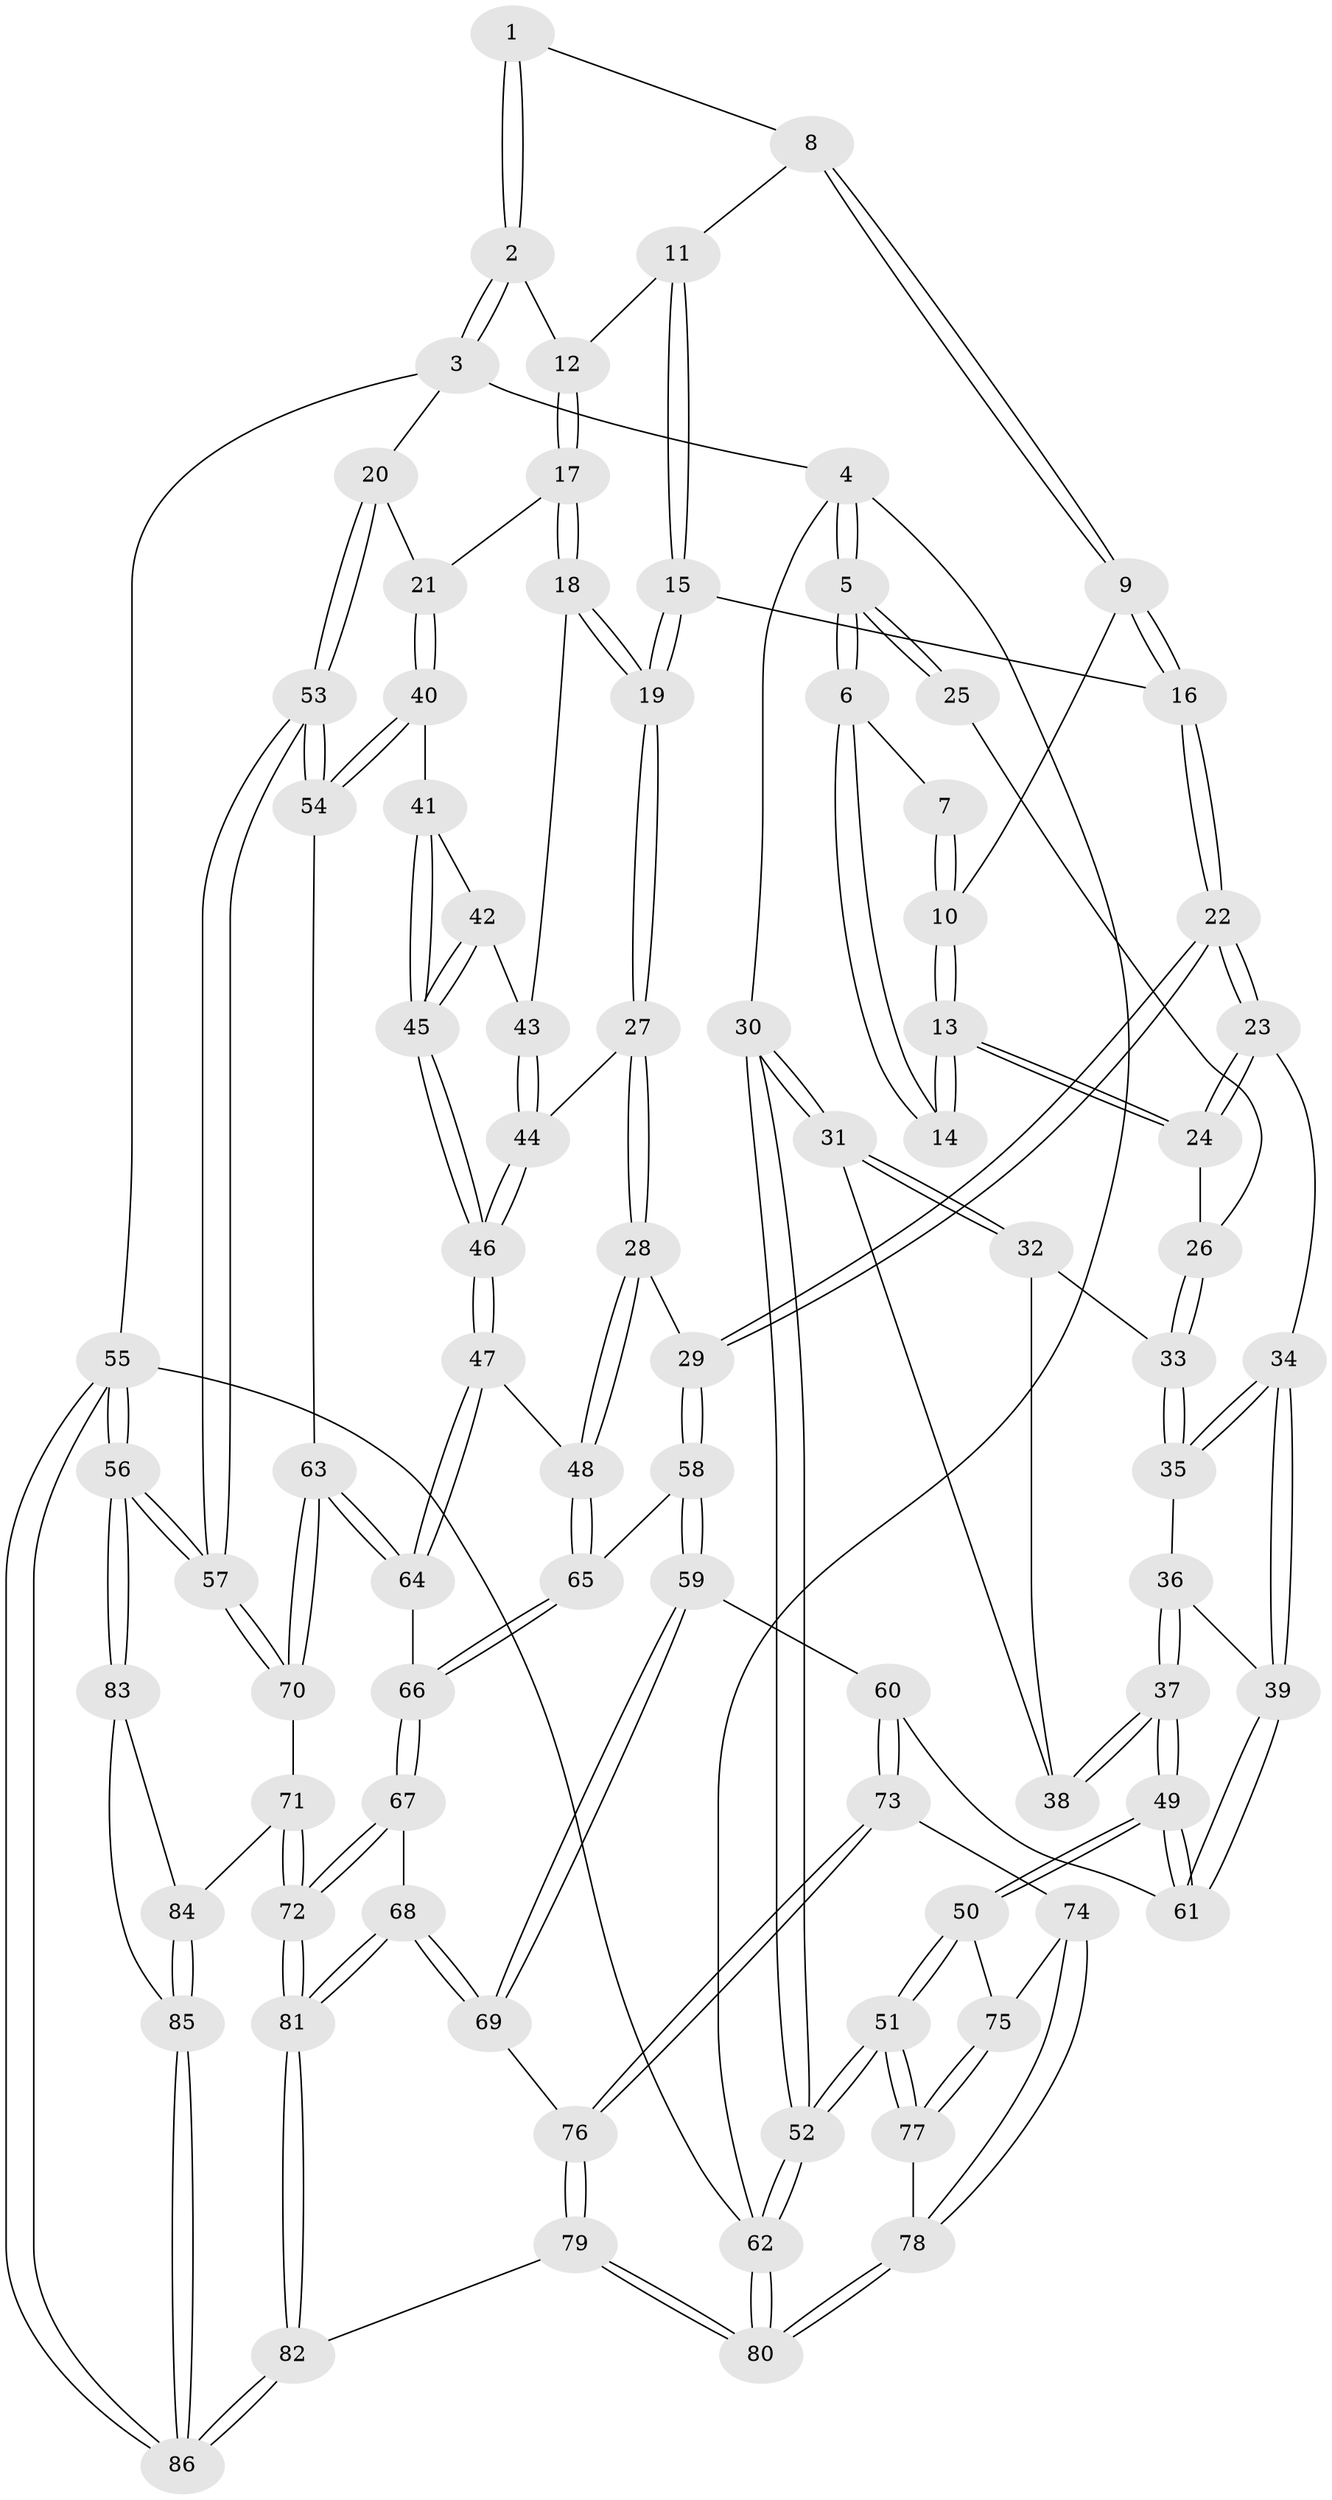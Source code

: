 // Generated by graph-tools (version 1.1) at 2025/27/03/09/25 03:27:10]
// undirected, 86 vertices, 212 edges
graph export_dot {
graph [start="1"]
  node [color=gray90,style=filled];
  1 [pos="+0.46773003490766224+0"];
  2 [pos="+0.9339468532619476+0"];
  3 [pos="+1+0"];
  4 [pos="+0+0"];
  5 [pos="+0+0"];
  6 [pos="+0.14368250964316984+0"];
  7 [pos="+0.18891007244083305+0"];
  8 [pos="+0.5211345992650986+0.0635317738583496"];
  9 [pos="+0.5085466153174892+0.12136107045361459"];
  10 [pos="+0.4854515267464797+0.1290683110611616"];
  11 [pos="+0.7346424569509687+0.02300444292111326"];
  12 [pos="+0.8877613484238305+0"];
  13 [pos="+0.37691431297194067+0.18039967734074597"];
  14 [pos="+0.36973870062123776+0.17516396077101196"];
  15 [pos="+0.653883086013623+0.1866805918833881"];
  16 [pos="+0.5253459117196624+0.1341398838558394"];
  17 [pos="+0.81976049756438+0.29810694406369553"];
  18 [pos="+0.7476596370399807+0.32072860646915063"];
  19 [pos="+0.6925351935014411+0.32103888653922347"];
  20 [pos="+1+0.1685803454453306"];
  21 [pos="+0.902374304405375+0.3163993925731036"];
  22 [pos="+0.5127909507860421+0.41185651250309446"];
  23 [pos="+0.4580429526169843+0.3967202130897058"];
  24 [pos="+0.3932640114506038+0.2888335300578896"];
  25 [pos="+0.20355770436939274+0.21574169446489722"];
  26 [pos="+0.19685716210909282+0.31474507908586774"];
  27 [pos="+0.6750506836398351+0.33647159005244515"];
  28 [pos="+0.5821995267035578+0.4042562146137115"];
  29 [pos="+0.5206273459958544+0.41516801309913637"];
  30 [pos="+0+0.22005453368150654"];
  31 [pos="+0+0.2273612529687952"];
  32 [pos="+0.15619867199988832+0.3336236402868615"];
  33 [pos="+0.19211795010342472+0.322174672439334"];
  34 [pos="+0.45316027832680833+0.3993359053972534"];
  35 [pos="+0.21147463549796772+0.350804337675804"];
  36 [pos="+0.22794398810539587+0.3917223555288571"];
  37 [pos="+0.13443320911891457+0.5386900331767926"];
  38 [pos="+0.11486898022332491+0.46696433145681315"];
  39 [pos="+0.3260282781547554+0.48339754358188664"];
  40 [pos="+0.9350765955522286+0.49166663810256633"];
  41 [pos="+0.9141430054473173+0.4977590781139714"];
  42 [pos="+0.7982721088142456+0.4281843980962749"];
  43 [pos="+0.7893151817235078+0.4118393526960275"];
  44 [pos="+0.7664922302237904+0.5085011884569725"];
  45 [pos="+0.8186841064458851+0.5507124390472581"];
  46 [pos="+0.7911432119304261+0.5831309526517131"];
  47 [pos="+0.772470874380611+0.6164387763763994"];
  48 [pos="+0.7009373633119906+0.5764993584949605"];
  49 [pos="+0.14267716060630112+0.6354642368398085"];
  50 [pos="+0.11029855239525779+0.6651122500988266"];
  51 [pos="+0+0.7747513838713497"];
  52 [pos="+0+0.7999705841917202"];
  53 [pos="+1+0.5585991405366173"];
  54 [pos="+1+0.556767542871377"];
  55 [pos="+1+1"];
  56 [pos="+1+1"];
  57 [pos="+1+0.9485286950632777"];
  58 [pos="+0.49675824546306674+0.6719422116864734"];
  59 [pos="+0.49069904236123163+0.6800679084349301"];
  60 [pos="+0.41950413505120826+0.6942809747878739"];
  61 [pos="+0.24434669368793224+0.6077857622038659"];
  62 [pos="+0+1"];
  63 [pos="+0.8623263483119419+0.7026668573857215"];
  64 [pos="+0.7882722010025162+0.6679700991754766"];
  65 [pos="+0.5523371711423426+0.665445312067168"];
  66 [pos="+0.7289620019321051+0.7214001137717622"];
  67 [pos="+0.7281252434124498+0.7232177354659455"];
  68 [pos="+0.5937395476768579+0.8293381597554769"];
  69 [pos="+0.536708348541082+0.769643376655332"];
  70 [pos="+0.9043813553857469+0.7817362116652711"];
  71 [pos="+0.826562191712889+0.8878276914856468"];
  72 [pos="+0.7554677764401534+0.898672196183113"];
  73 [pos="+0.38339516791888983+0.7817496153572687"];
  74 [pos="+0.33506738781305717+0.8278776552779185"];
  75 [pos="+0.26972497599776596+0.7918065265054723"];
  76 [pos="+0.44851559163304483+0.8672101101786391"];
  77 [pos="+0.23948504801117834+0.8812424277815681"];
  78 [pos="+0.321382529701874+0.9253426414218374"];
  79 [pos="+0.456079111821929+1"];
  80 [pos="+0.4111821040801691+1"];
  81 [pos="+0.6245552877083076+0.9967734574044929"];
  82 [pos="+0.5599162123835807+1"];
  83 [pos="+0.9125251614449646+0.9403318635193197"];
  84 [pos="+0.8444477679665721+0.9114440666314156"];
  85 [pos="+0.8543683385681742+1"];
  86 [pos="+0.8633595045043518+1"];
  1 -- 2;
  1 -- 2;
  1 -- 8;
  2 -- 3;
  2 -- 3;
  2 -- 12;
  3 -- 4;
  3 -- 20;
  3 -- 55;
  4 -- 5;
  4 -- 5;
  4 -- 30;
  4 -- 62;
  5 -- 6;
  5 -- 6;
  5 -- 25;
  5 -- 25;
  6 -- 7;
  6 -- 14;
  6 -- 14;
  7 -- 10;
  7 -- 10;
  8 -- 9;
  8 -- 9;
  8 -- 11;
  9 -- 10;
  9 -- 16;
  9 -- 16;
  10 -- 13;
  10 -- 13;
  11 -- 12;
  11 -- 15;
  11 -- 15;
  12 -- 17;
  12 -- 17;
  13 -- 14;
  13 -- 14;
  13 -- 24;
  13 -- 24;
  15 -- 16;
  15 -- 19;
  15 -- 19;
  16 -- 22;
  16 -- 22;
  17 -- 18;
  17 -- 18;
  17 -- 21;
  18 -- 19;
  18 -- 19;
  18 -- 43;
  19 -- 27;
  19 -- 27;
  20 -- 21;
  20 -- 53;
  20 -- 53;
  21 -- 40;
  21 -- 40;
  22 -- 23;
  22 -- 23;
  22 -- 29;
  22 -- 29;
  23 -- 24;
  23 -- 24;
  23 -- 34;
  24 -- 26;
  25 -- 26;
  26 -- 33;
  26 -- 33;
  27 -- 28;
  27 -- 28;
  27 -- 44;
  28 -- 29;
  28 -- 48;
  28 -- 48;
  29 -- 58;
  29 -- 58;
  30 -- 31;
  30 -- 31;
  30 -- 52;
  30 -- 52;
  31 -- 32;
  31 -- 32;
  31 -- 38;
  32 -- 33;
  32 -- 38;
  33 -- 35;
  33 -- 35;
  34 -- 35;
  34 -- 35;
  34 -- 39;
  34 -- 39;
  35 -- 36;
  36 -- 37;
  36 -- 37;
  36 -- 39;
  37 -- 38;
  37 -- 38;
  37 -- 49;
  37 -- 49;
  39 -- 61;
  39 -- 61;
  40 -- 41;
  40 -- 54;
  40 -- 54;
  41 -- 42;
  41 -- 45;
  41 -- 45;
  42 -- 43;
  42 -- 45;
  42 -- 45;
  43 -- 44;
  43 -- 44;
  44 -- 46;
  44 -- 46;
  45 -- 46;
  45 -- 46;
  46 -- 47;
  46 -- 47;
  47 -- 48;
  47 -- 64;
  47 -- 64;
  48 -- 65;
  48 -- 65;
  49 -- 50;
  49 -- 50;
  49 -- 61;
  49 -- 61;
  50 -- 51;
  50 -- 51;
  50 -- 75;
  51 -- 52;
  51 -- 52;
  51 -- 77;
  51 -- 77;
  52 -- 62;
  52 -- 62;
  53 -- 54;
  53 -- 54;
  53 -- 57;
  53 -- 57;
  54 -- 63;
  55 -- 56;
  55 -- 56;
  55 -- 86;
  55 -- 86;
  55 -- 62;
  56 -- 57;
  56 -- 57;
  56 -- 83;
  56 -- 83;
  57 -- 70;
  57 -- 70;
  58 -- 59;
  58 -- 59;
  58 -- 65;
  59 -- 60;
  59 -- 69;
  59 -- 69;
  60 -- 61;
  60 -- 73;
  60 -- 73;
  62 -- 80;
  62 -- 80;
  63 -- 64;
  63 -- 64;
  63 -- 70;
  63 -- 70;
  64 -- 66;
  65 -- 66;
  65 -- 66;
  66 -- 67;
  66 -- 67;
  67 -- 68;
  67 -- 72;
  67 -- 72;
  68 -- 69;
  68 -- 69;
  68 -- 81;
  68 -- 81;
  69 -- 76;
  70 -- 71;
  71 -- 72;
  71 -- 72;
  71 -- 84;
  72 -- 81;
  72 -- 81;
  73 -- 74;
  73 -- 76;
  73 -- 76;
  74 -- 75;
  74 -- 78;
  74 -- 78;
  75 -- 77;
  75 -- 77;
  76 -- 79;
  76 -- 79;
  77 -- 78;
  78 -- 80;
  78 -- 80;
  79 -- 80;
  79 -- 80;
  79 -- 82;
  81 -- 82;
  81 -- 82;
  82 -- 86;
  82 -- 86;
  83 -- 84;
  83 -- 85;
  84 -- 85;
  84 -- 85;
  85 -- 86;
  85 -- 86;
}
